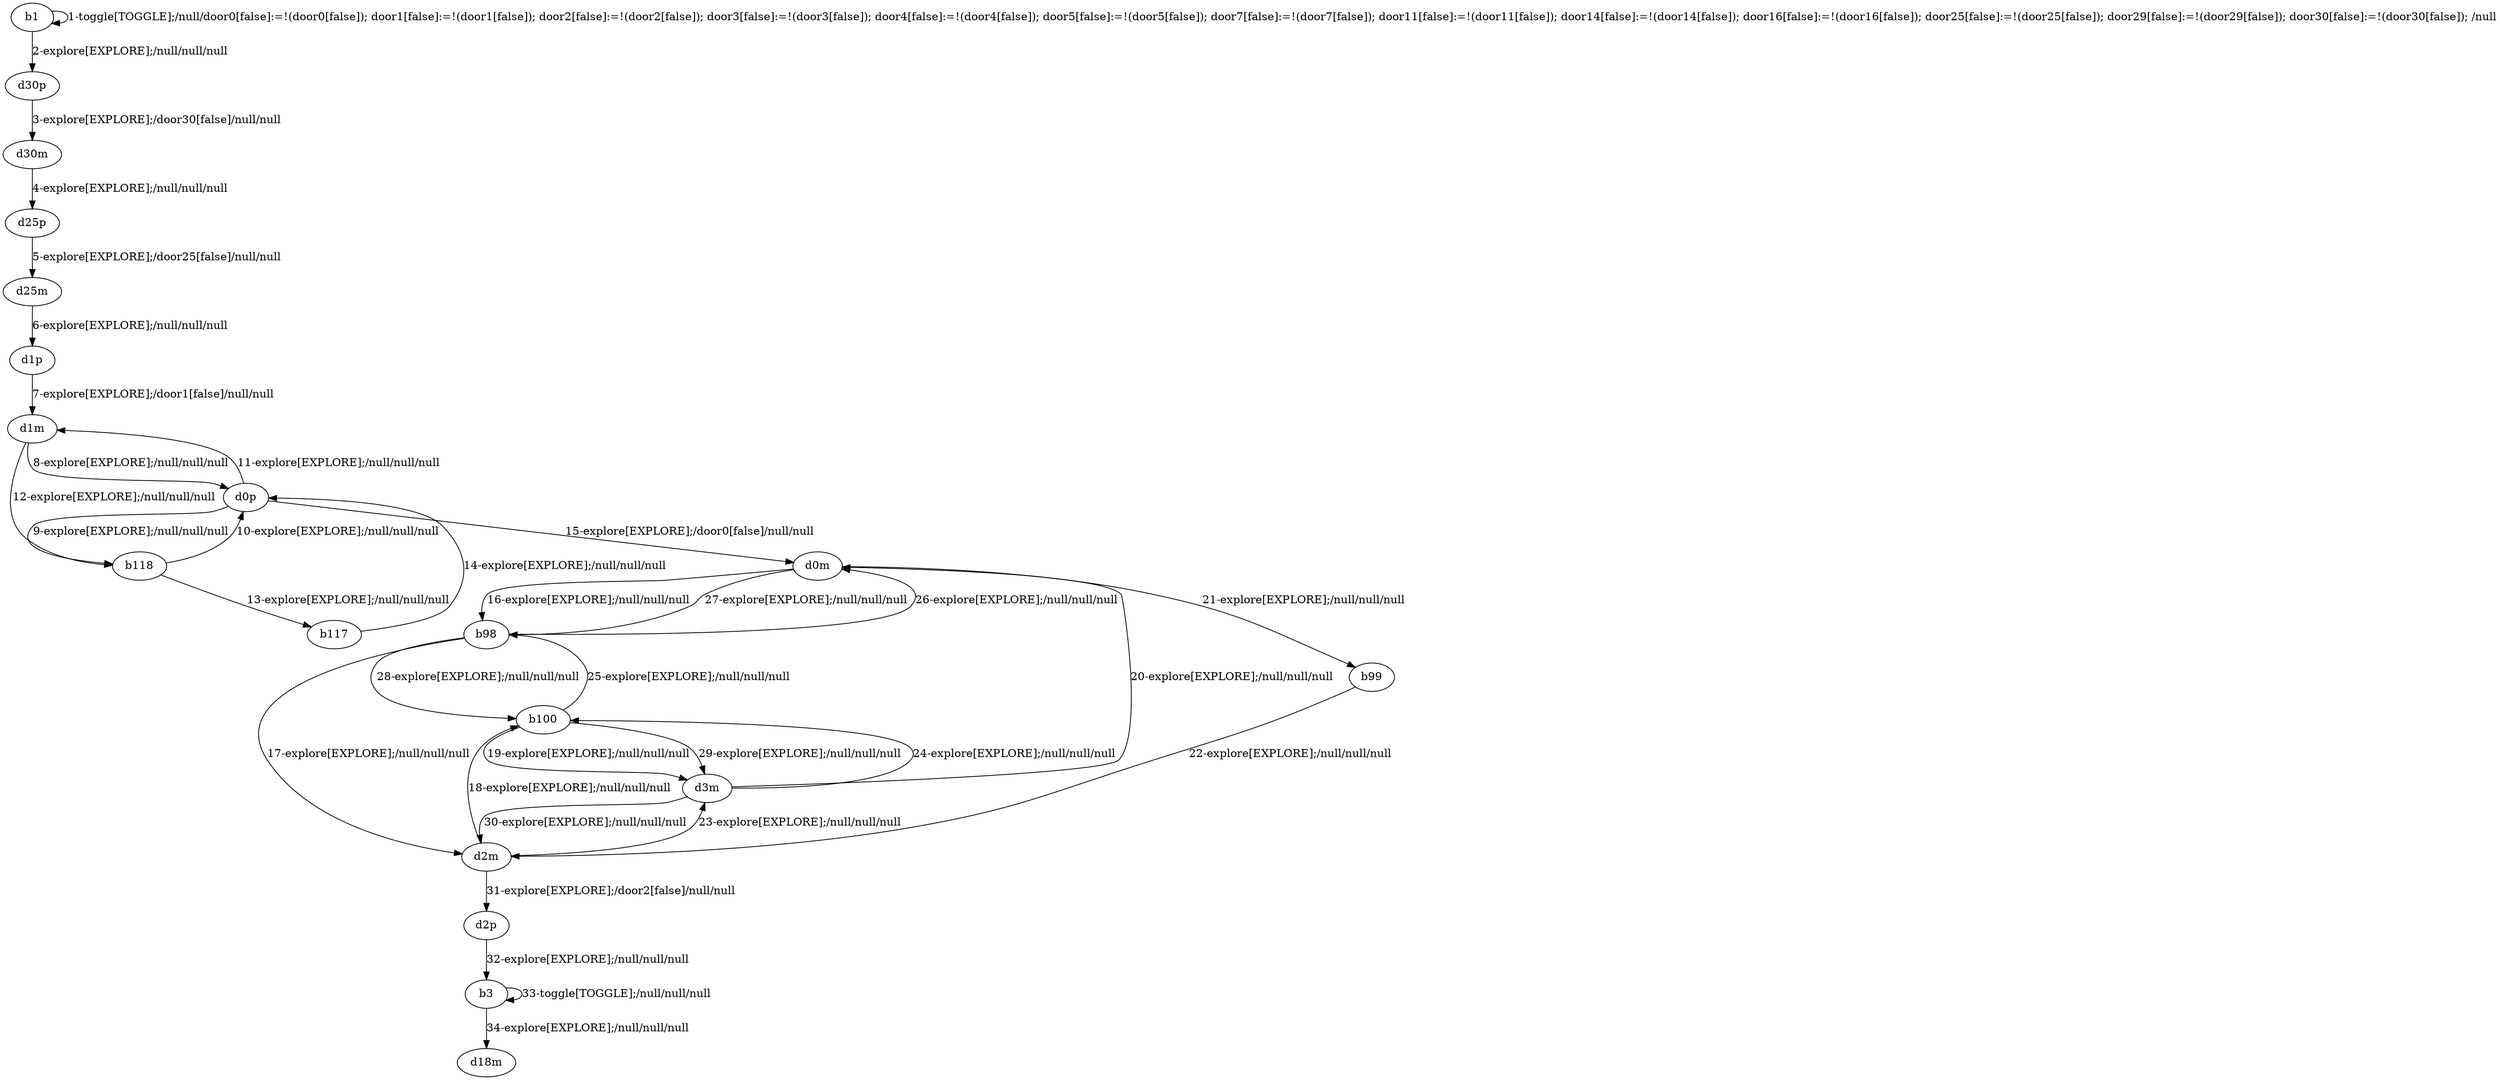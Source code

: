 # Total number of goals covered by this test: 7
# d0m --> b99
# b100 --> b98
# b99 --> d2m
# d2m --> d3m
# d2m --> b100
# d3m --> b100
# b98 --> d0m

digraph g {
"b1" -> "b1" [label = "1-toggle[TOGGLE];/null/door0[false]:=!(door0[false]); door1[false]:=!(door1[false]); door2[false]:=!(door2[false]); door3[false]:=!(door3[false]); door4[false]:=!(door4[false]); door5[false]:=!(door5[false]); door7[false]:=!(door7[false]); door11[false]:=!(door11[false]); door14[false]:=!(door14[false]); door16[false]:=!(door16[false]); door25[false]:=!(door25[false]); door29[false]:=!(door29[false]); door30[false]:=!(door30[false]); /null"];
"b1" -> "d30p" [label = "2-explore[EXPLORE];/null/null/null"];
"d30p" -> "d30m" [label = "3-explore[EXPLORE];/door30[false]/null/null"];
"d30m" -> "d25p" [label = "4-explore[EXPLORE];/null/null/null"];
"d25p" -> "d25m" [label = "5-explore[EXPLORE];/door25[false]/null/null"];
"d25m" -> "d1p" [label = "6-explore[EXPLORE];/null/null/null"];
"d1p" -> "d1m" [label = "7-explore[EXPLORE];/door1[false]/null/null"];
"d1m" -> "d0p" [label = "8-explore[EXPLORE];/null/null/null"];
"d0p" -> "b118" [label = "9-explore[EXPLORE];/null/null/null"];
"b118" -> "d0p" [label = "10-explore[EXPLORE];/null/null/null"];
"d0p" -> "d1m" [label = "11-explore[EXPLORE];/null/null/null"];
"d1m" -> "b118" [label = "12-explore[EXPLORE];/null/null/null"];
"b118" -> "b117" [label = "13-explore[EXPLORE];/null/null/null"];
"b117" -> "d0p" [label = "14-explore[EXPLORE];/null/null/null"];
"d0p" -> "d0m" [label = "15-explore[EXPLORE];/door0[false]/null/null"];
"d0m" -> "b98" [label = "16-explore[EXPLORE];/null/null/null"];
"b98" -> "d2m" [label = "17-explore[EXPLORE];/null/null/null"];
"d2m" -> "b100" [label = "18-explore[EXPLORE];/null/null/null"];
"b100" -> "d3m" [label = "19-explore[EXPLORE];/null/null/null"];
"d3m" -> "d0m" [label = "20-explore[EXPLORE];/null/null/null"];
"d0m" -> "b99" [label = "21-explore[EXPLORE];/null/null/null"];
"b99" -> "d2m" [label = "22-explore[EXPLORE];/null/null/null"];
"d2m" -> "d3m" [label = "23-explore[EXPLORE];/null/null/null"];
"d3m" -> "b100" [label = "24-explore[EXPLORE];/null/null/null"];
"b100" -> "b98" [label = "25-explore[EXPLORE];/null/null/null"];
"b98" -> "d0m" [label = "26-explore[EXPLORE];/null/null/null"];
"d0m" -> "b98" [label = "27-explore[EXPLORE];/null/null/null"];
"b98" -> "b100" [label = "28-explore[EXPLORE];/null/null/null"];
"b100" -> "d3m" [label = "29-explore[EXPLORE];/null/null/null"];
"d3m" -> "d2m" [label = "30-explore[EXPLORE];/null/null/null"];
"d2m" -> "d2p" [label = "31-explore[EXPLORE];/door2[false]/null/null"];
"d2p" -> "b3" [label = "32-explore[EXPLORE];/null/null/null"];
"b3" -> "b3" [label = "33-toggle[TOGGLE];/null/null/null"];
"b3" -> "d18m" [label = "34-explore[EXPLORE];/null/null/null"];
}